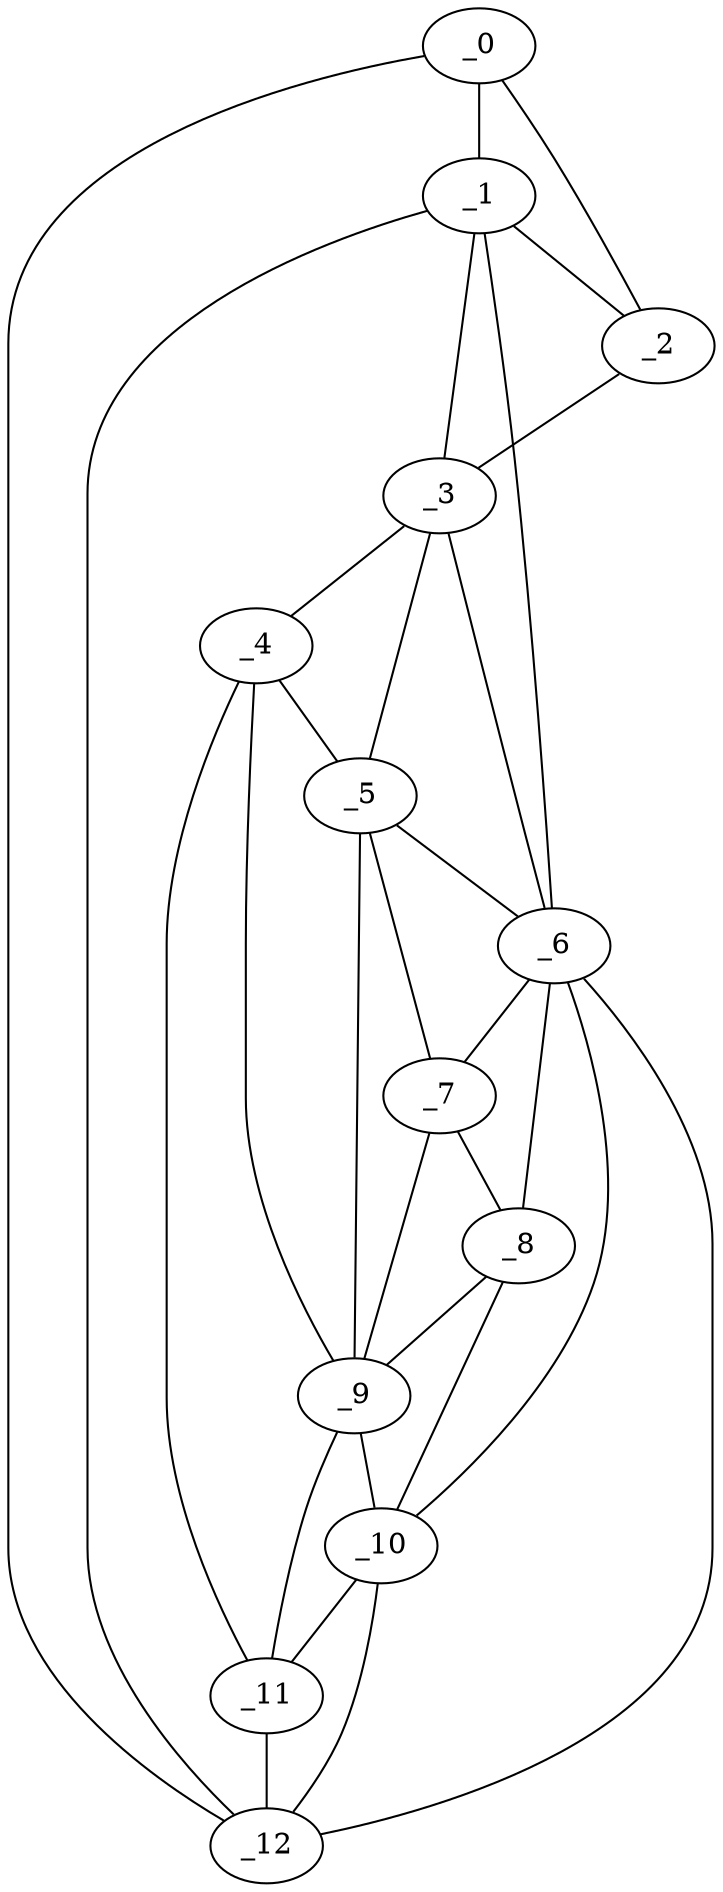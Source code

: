 graph "obj42__5.gxl" {
	_0	 [x=5,
		y=63];
	_1	 [x=15,
		y=63];
	_0 -- _1	 [valence=2];
	_2	 [x=23,
		y=55];
	_0 -- _2	 [valence=1];
	_12	 [x=126,
		y=73];
	_0 -- _12	 [valence=1];
	_1 -- _2	 [valence=1];
	_3	 [x=43,
		y=47];
	_1 -- _3	 [valence=2];
	_6	 [x=96,
		y=64];
	_1 -- _6	 [valence=1];
	_1 -- _12	 [valence=1];
	_2 -- _3	 [valence=1];
	_4	 [x=84,
		y=41];
	_3 -- _4	 [valence=1];
	_5	 [x=90,
		y=51];
	_3 -- _5	 [valence=2];
	_3 -- _6	 [valence=2];
	_4 -- _5	 [valence=2];
	_9	 [x=113,
		y=54];
	_4 -- _9	 [valence=1];
	_11	 [x=121,
		y=56];
	_4 -- _11	 [valence=1];
	_5 -- _6	 [valence=1];
	_7	 [x=99,
		y=59];
	_5 -- _7	 [valence=2];
	_5 -- _9	 [valence=2];
	_6 -- _7	 [valence=2];
	_8	 [x=107,
		y=64];
	_6 -- _8	 [valence=1];
	_10	 [x=116,
		y=68];
	_6 -- _10	 [valence=2];
	_6 -- _12	 [valence=2];
	_7 -- _8	 [valence=2];
	_7 -- _9	 [valence=2];
	_8 -- _9	 [valence=2];
	_8 -- _10	 [valence=1];
	_9 -- _10	 [valence=2];
	_9 -- _11	 [valence=1];
	_10 -- _11	 [valence=2];
	_10 -- _12	 [valence=2];
	_11 -- _12	 [valence=1];
}
